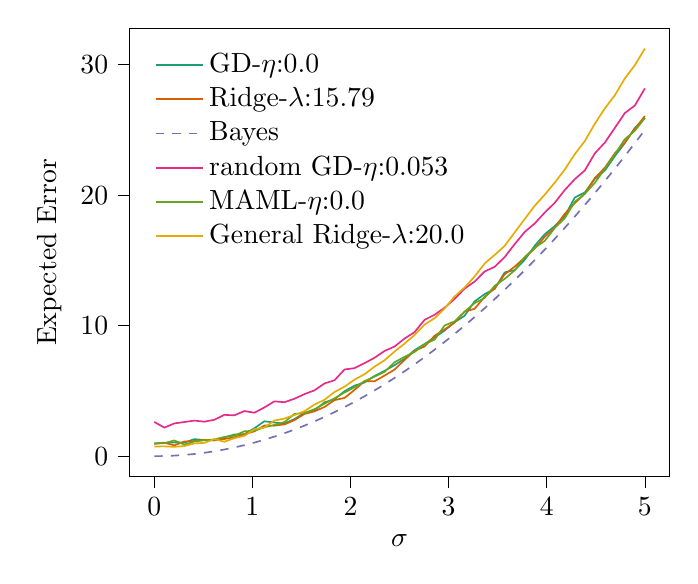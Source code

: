 % This file was created with tikzplotlib v0.10.1.
\begin{tikzpicture}

\definecolor{chocolate217952}{RGB}{217,95,2}
\definecolor{darkcyan27158119}{RGB}{27,158,119}
\definecolor{darkgray176}{RGB}{176,176,176}
\definecolor{deeppink23141138}{RGB}{231,41,138}
\definecolor{lightslategray117112179}{RGB}{117,112,179}
\definecolor{olivedrab10216630}{RGB}{102,166,30}
\definecolor{orange2301712}{RGB}{230,171,2}

\begin{axis}[
legend cell align={left},
legend style={
  fill opacity=0.8,
  draw opacity=1,
  text opacity=1,
  at={(0.03,0.97)},
  anchor=north west,
  draw=none
},
tick align=outside,
tick pos=left,
x grid style={darkgray176},
xlabel={\(\displaystyle \sigma\)},
xmin=-0.25, xmax=5.25,
xtick style={color=black},
y grid style={darkgray176},
ylabel={Expected Error},
ymin=-1.561, ymax=32.79,
ytick style={color=black}
]
\addplot [semithick, darkcyan27158119]
table {%
0 0.971
0.102 1.017
0.204 1.055
0.306 1.035
0.408 1.307
0.51 1.236
0.612 1.204
0.714 1.439
0.816 1.66
0.918 1.68
1.02 2.136
1.122 2.675
1.224 2.576
1.327 2.505
1.429 2.845
1.531 3.316
1.633 3.505
1.735 4.13
1.837 4.353
1.939 4.979
2.041 5.405
2.143 5.643
2.245 6.147
2.347 6.537
2.449 6.977
2.551 7.468
2.653 8.123
2.755 8.598
2.857 9.091
2.959 9.629
3.061 10.26
3.163 10.762
3.265 11.861
3.367 12.419
3.469 12.816
3.571 14.075
3.673 14.262
3.776 15.047
3.878 16.132
3.98 17.01
4.082 17.63
4.184 18.401
4.286 19.817
4.388 20.207
4.49 21.247
4.592 21.883
4.694 22.991
4.796 23.988
4.898 25.159
5 25.906
};
\addlegendentry{GD-$\eta$:0.0}
\addplot [semithick, chocolate217952]
table {%
0 0.942
0.102 1.037
0.204 0.829
0.306 1.123
0.408 1.16
0.51 1.253
0.612 1.228
0.714 1.316
0.816 1.448
0.918 1.673
1.02 1.904
1.122 2.349
1.224 2.336
1.327 2.435
1.429 2.763
1.531 3.236
1.633 3.435
1.735 3.772
1.837 4.295
1.939 4.463
2.041 5.079
2.143 5.75
2.245 5.737
2.347 6.177
2.449 6.638
2.551 7.376
2.653 8.069
2.755 8.402
2.857 9.231
2.959 9.709
3.061 10.242
3.163 11.07
3.265 11.293
3.367 12.22
3.469 12.846
3.571 13.93
3.673 14.523
3.776 15.225
3.878 15.908
3.98 16.816
4.082 17.517
4.184 18.578
4.286 19.385
4.388 20.111
4.49 21.309
4.592 22.101
4.694 23.207
4.796 24.036
4.898 25.083
5 26.061
};
\addlegendentry{Ridge-$\lambda$:15.79}
\addplot [semithick, lightslategray117112179, dashed]
table {%
0 0
0.102 0.01
0.204 0.042
0.306 0.094
0.408 0.167
0.51 0.26
0.612 0.375
0.714 0.51
0.816 0.666
0.918 0.843
1.02 1.041
1.122 1.26
1.224 1.499
1.327 1.759
1.429 2.04
1.531 2.342
1.633 2.665
1.735 3.009
1.837 3.373
1.939 3.758
2.041 4.164
2.143 4.591
2.245 5.038
2.347 5.507
2.449 5.996
2.551 6.506
2.653 7.037
2.755 7.589
2.857 8.161
2.959 8.755
3.061 9.369
3.163 10.004
3.265 10.66
3.367 11.337
3.469 12.034
3.571 12.752
3.673 13.491
3.776 14.251
3.878 15.032
3.98 15.834
4.082 16.656
4.184 17.499
4.286 18.363
4.388 19.248
4.49 20.154
4.592 21.08
4.694 22.028
4.796 22.996
4.898 23.985
5 24.995
};
\addlegendentry{Bayes}
\addplot [semithick, deeppink23141138]
table {%
0 2.627
0.102 2.188
0.204 2.509
0.306 2.616
0.408 2.725
0.51 2.642
0.612 2.79
0.714 3.167
0.816 3.128
0.918 3.456
1.02 3.329
1.122 3.734
1.224 4.199
1.327 4.137
1.429 4.4
1.531 4.757
1.633 5.045
1.735 5.575
1.837 5.814
1.939 6.643
2.041 6.744
2.143 7.128
2.245 7.542
2.347 8.061
2.449 8.402
2.551 9.015
2.653 9.505
2.755 10.451
2.857 10.835
2.959 11.378
3.061 12.05
3.163 12.84
3.265 13.377
3.367 14.152
3.469 14.508
3.571 15.253
3.673 16.246
3.776 17.187
3.878 17.832
3.98 18.674
4.082 19.418
4.184 20.399
4.286 21.224
4.388 21.895
4.49 23.201
4.592 24.026
4.694 25.152
4.796 26.288
4.898 26.865
5 28.18
};
\addlegendentry{random GD-$\eta$:0.053}
\addplot [semithick, olivedrab10216630]
table {%
0 0.981
0.102 0.993
0.204 1.204
0.306 0.887
0.408 1.121
0.51 1.219
0.612 1.275
0.714 1.469
0.816 1.57
0.918 1.908
1.02 1.945
1.122 2.218
1.224 2.392
1.327 2.619
1.429 3.237
1.531 3.298
1.633 3.606
1.735 4.019
1.837 4.433
1.939 4.879
2.041 5.273
2.143 5.747
2.245 6.095
2.347 6.458
2.449 7.201
2.551 7.613
2.653 7.987
2.755 8.582
2.857 8.927
2.959 10.012
3.061 10.333
3.163 11.073
3.265 11.731
3.367 12.122
3.469 13.053
3.571 13.585
3.673 14.237
3.776 15.26
3.878 15.967
3.98 16.5
4.082 17.489
4.184 18.237
4.286 19.493
4.388 20.101
4.49 20.939
4.592 22.013
4.694 23.132
4.796 24.289
4.898 24.933
5 25.903
};
\addlegendentry{MAML-$\eta$:0.0}
\addplot [semithick, orange2301712]
table {%
0 0.742
0.102 0.751
0.204 0.715
0.306 0.777
0.408 0.977
0.51 1.02
0.612 1.308
0.714 1.103
0.816 1.379
0.918 1.557
1.02 2.065
1.122 2.198
1.224 2.73
1.327 2.882
1.429 3.157
1.531 3.452
1.633 3.953
1.735 4.325
1.837 4.915
1.939 5.327
2.041 5.863
2.143 6.28
2.245 6.862
2.347 7.35
2.449 8.019
2.551 8.624
2.653 9.284
2.755 10.084
2.857 10.571
2.959 11.32
3.061 12.239
3.163 12.929
3.265 13.767
3.367 14.764
3.469 15.42
3.571 16.11
3.673 17.142
3.776 18.176
3.878 19.192
3.98 20.04
4.082 20.963
4.184 21.965
4.286 23.143
4.388 24.143
4.49 25.474
4.592 26.646
4.694 27.652
4.796 28.949
4.898 29.96
5 31.229
};
\addlegendentry{General Ridge-$\lambda$:20.0}
\end{axis}

\end{tikzpicture}
